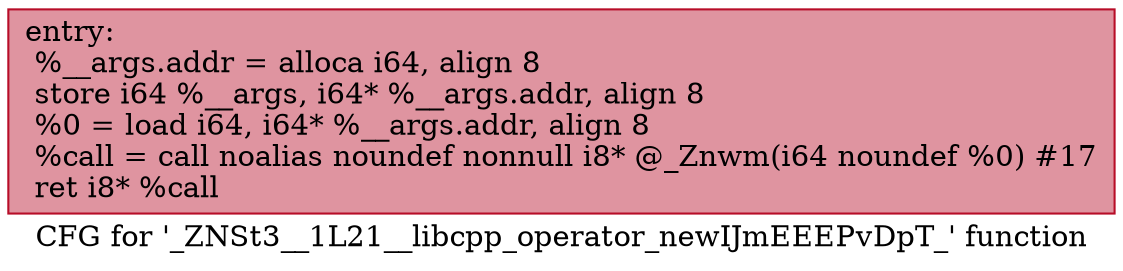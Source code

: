 digraph "CFG for '_ZNSt3__1L21__libcpp_operator_newIJmEEEPvDpT_' function" {
	label="CFG for '_ZNSt3__1L21__libcpp_operator_newIJmEEEPvDpT_' function";

	Node0x60000255de00 [shape=record,color="#b70d28ff", style=filled, fillcolor="#b70d2870",label="{entry:\l  %__args.addr = alloca i64, align 8\l  store i64 %__args, i64* %__args.addr, align 8\l  %0 = load i64, i64* %__args.addr, align 8\l  %call = call noalias noundef nonnull i8* @_Znwm(i64 noundef %0) #17\l  ret i8* %call\l}"];
}
